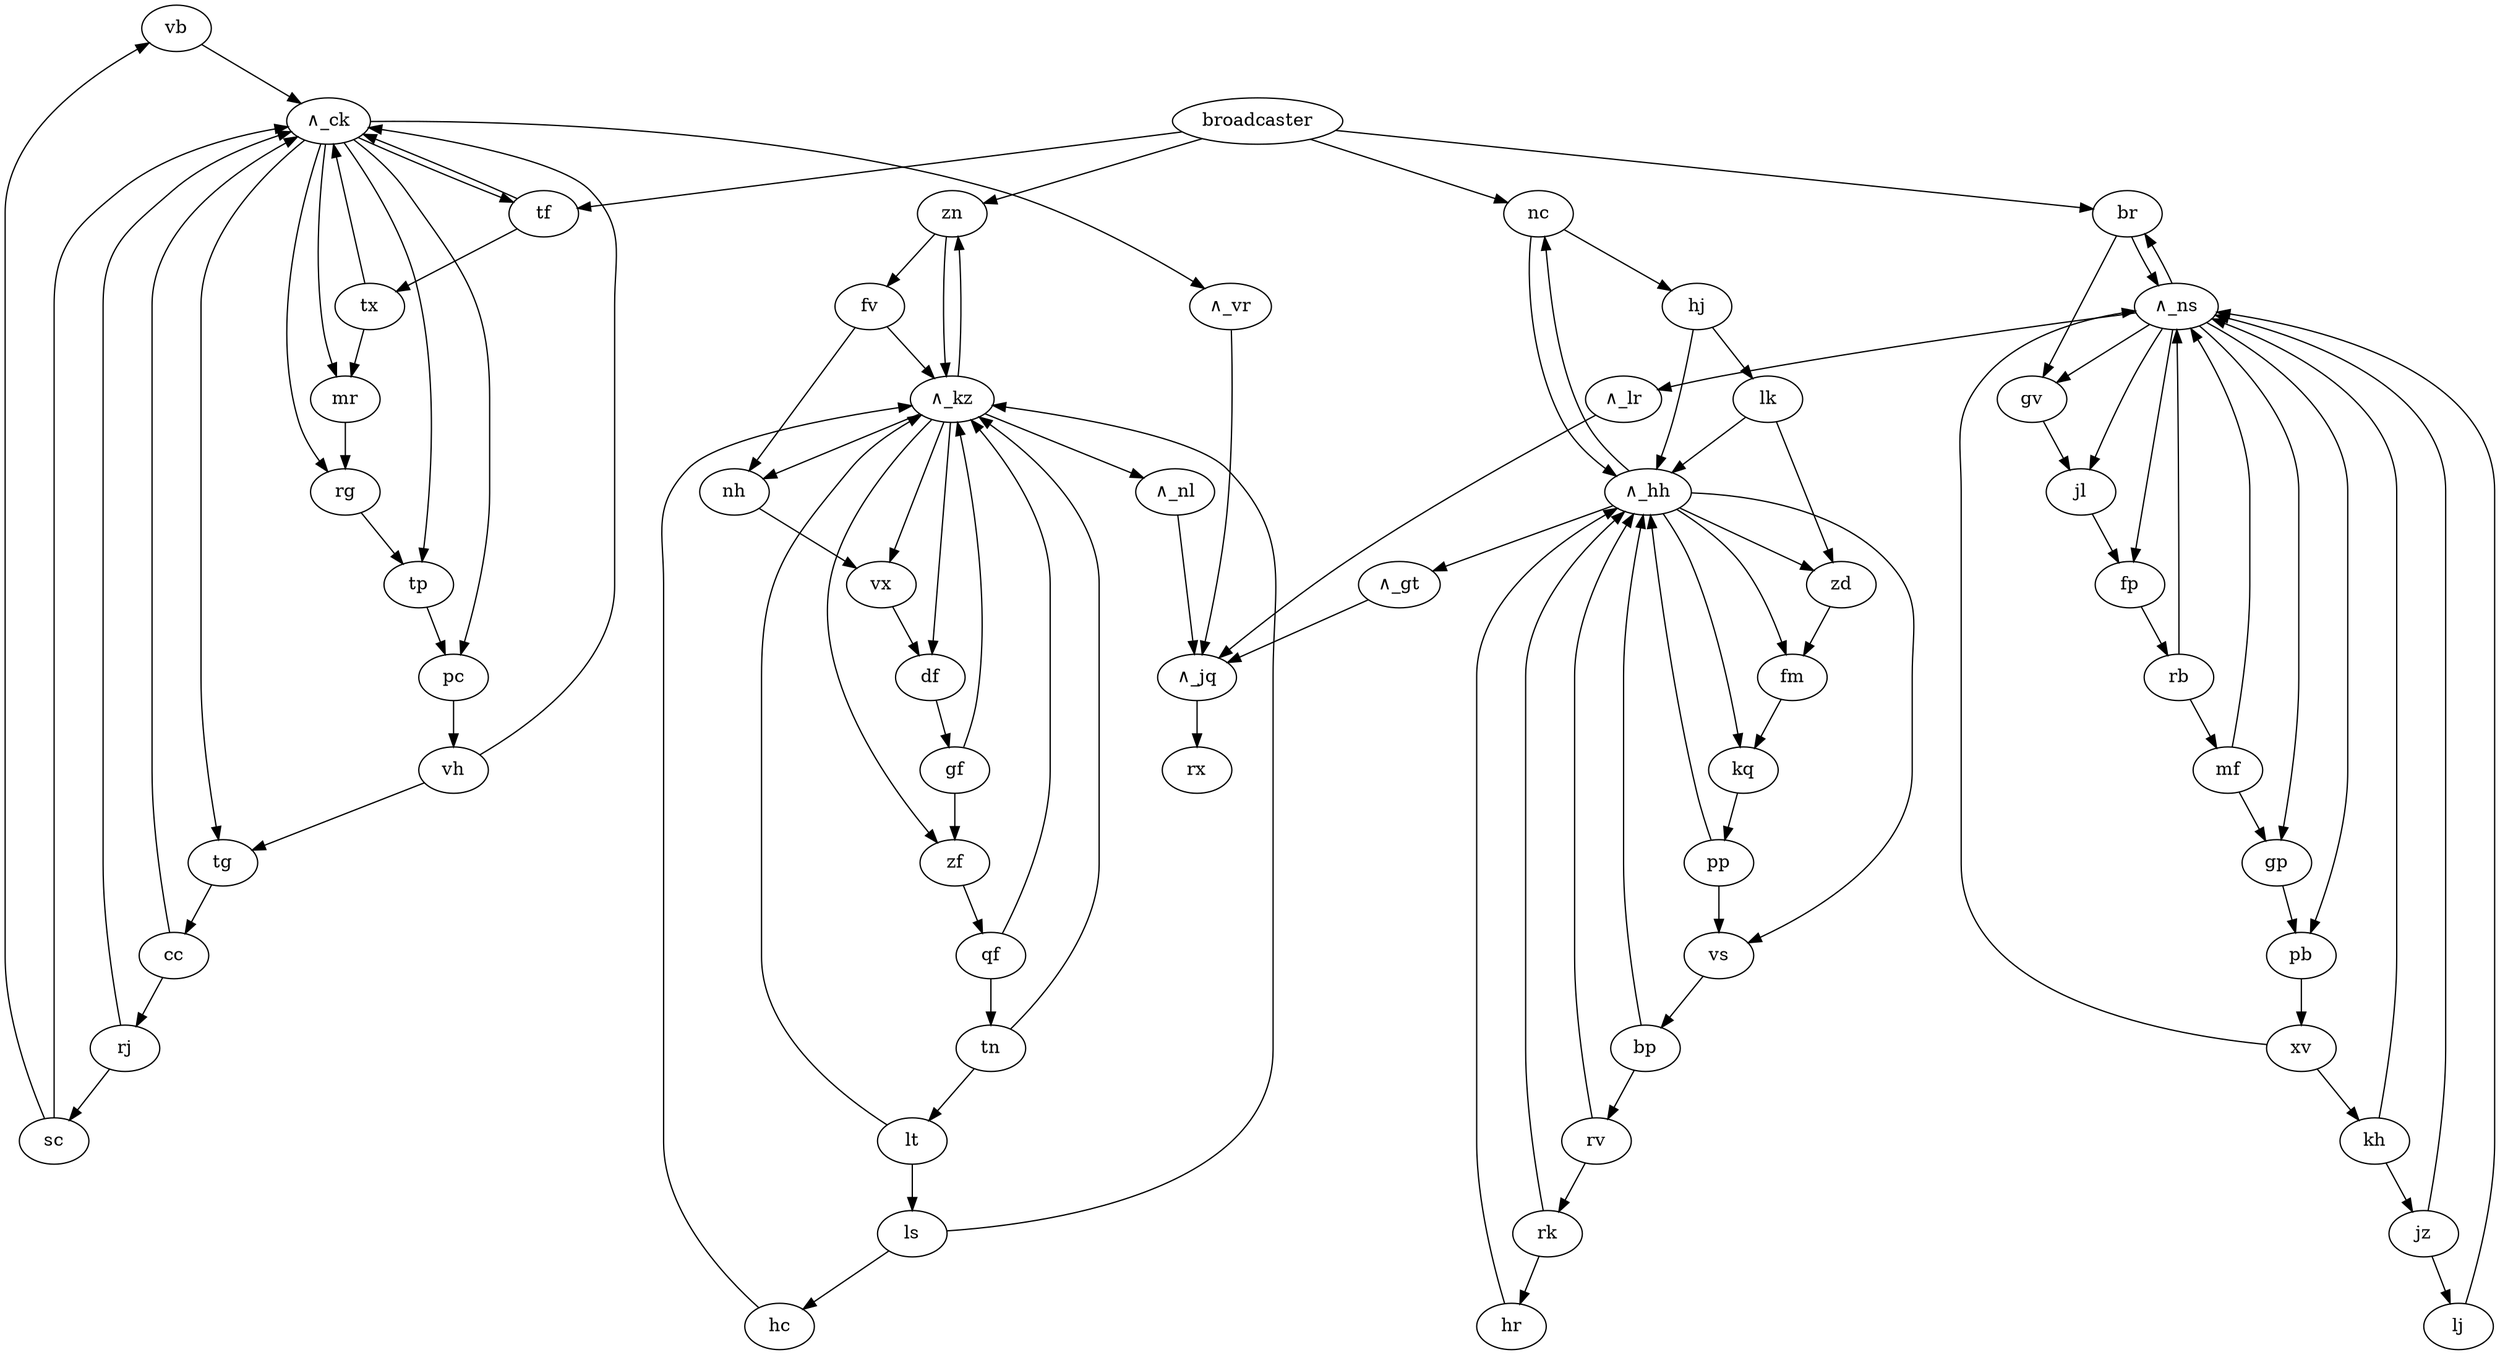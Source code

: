 digraph {
    vb -> ∧_ck
    pb -> xv
    ∧_gt -> ∧_jq
    hj -> lk, ∧_hh
    zd -> fm
    hr -> ∧_hh
    rg -> tp
    tf -> ∧_ck, tx
    pp -> vs, ∧_hh
    vx -> df
    tx -> mr, ∧_ck
    nh -> vx
    sc -> ∧_ck, vb
    cc -> ∧_ck, rj
    tn -> ∧_kz, lt
    fp -> rb
    hc -> ∧_kz
    rb -> ∧_ns, mf
    pc -> vh
    broadcaster -> tf, br, zn, nc
    zn -> ∧_kz, fv
    ∧_ns -> pb, ∧_lr, br, fp, gp, gv, jl
    nc -> ∧_hh, hj
    mf -> ∧_ns, gp
    xv -> ∧_ns, kh
    rj -> ∧_ck, sc
    tg -> cc
    gp -> pb
    jz -> lj, ∧_ns
    jl -> fp
    ∧_vr -> ∧_jq
    ∧_jq -> rx
    ∧_kz -> zf, ∧_nl, df, zn, vx, nh
    gv -> jl
    gf -> zf, ∧_kz
    df -> gf
    kq -> pp
    lk -> ∧_hh, zd
    vs -> bp
    lt -> ls, ∧_kz
    ∧_nl -> ∧_jq
    mr -> rg
    zf -> qf
    br -> gv, ∧_ns
    rk -> ∧_hh, hr
    qf -> ∧_kz, tn
    rv -> rk, ∧_hh
    ls -> hc, ∧_kz
    fm -> kq
    ∧_ck -> tp, ∧_vr, pc, tg, mr, tf, rg
    fv -> nh, ∧_kz
    tp -> pc
    vh -> ∧_ck, tg
    ∧_hh -> vs, kq, ∧_gt, nc, zd, fm
    ∧_lr -> ∧_jq
    kh -> ∧_ns, jz
    bp -> ∧_hh, rv
    lj -> ∧_ns
}
